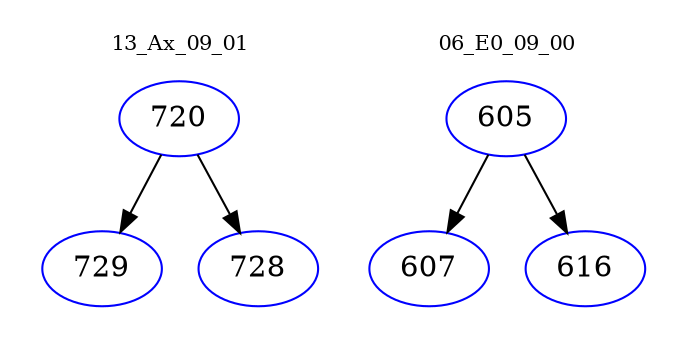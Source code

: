 digraph{
subgraph cluster_0 {
color = white
label = "13_Ax_09_01";
fontsize=10;
T0_720 [label="720", color="blue"]
T0_720 -> T0_729 [color="black"]
T0_729 [label="729", color="blue"]
T0_720 -> T0_728 [color="black"]
T0_728 [label="728", color="blue"]
}
subgraph cluster_1 {
color = white
label = "06_E0_09_00";
fontsize=10;
T1_605 [label="605", color="blue"]
T1_605 -> T1_607 [color="black"]
T1_607 [label="607", color="blue"]
T1_605 -> T1_616 [color="black"]
T1_616 [label="616", color="blue"]
}
}
